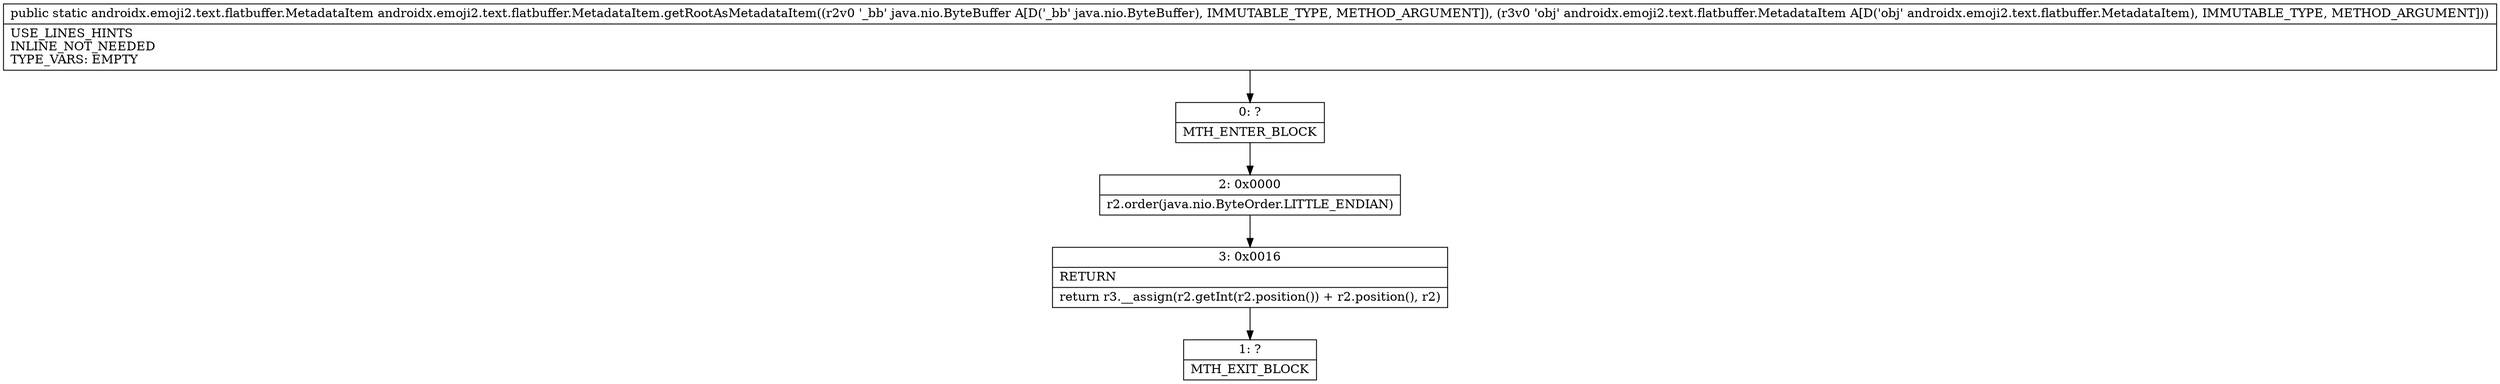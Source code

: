 digraph "CFG forandroidx.emoji2.text.flatbuffer.MetadataItem.getRootAsMetadataItem(Ljava\/nio\/ByteBuffer;Landroidx\/emoji2\/text\/flatbuffer\/MetadataItem;)Landroidx\/emoji2\/text\/flatbuffer\/MetadataItem;" {
Node_0 [shape=record,label="{0\:\ ?|MTH_ENTER_BLOCK\l}"];
Node_2 [shape=record,label="{2\:\ 0x0000|r2.order(java.nio.ByteOrder.LITTLE_ENDIAN)\l}"];
Node_3 [shape=record,label="{3\:\ 0x0016|RETURN\l|return r3.__assign(r2.getInt(r2.position()) + r2.position(), r2)\l}"];
Node_1 [shape=record,label="{1\:\ ?|MTH_EXIT_BLOCK\l}"];
MethodNode[shape=record,label="{public static androidx.emoji2.text.flatbuffer.MetadataItem androidx.emoji2.text.flatbuffer.MetadataItem.getRootAsMetadataItem((r2v0 '_bb' java.nio.ByteBuffer A[D('_bb' java.nio.ByteBuffer), IMMUTABLE_TYPE, METHOD_ARGUMENT]), (r3v0 'obj' androidx.emoji2.text.flatbuffer.MetadataItem A[D('obj' androidx.emoji2.text.flatbuffer.MetadataItem), IMMUTABLE_TYPE, METHOD_ARGUMENT]))  | USE_LINES_HINTS\lINLINE_NOT_NEEDED\lTYPE_VARS: EMPTY\l}"];
MethodNode -> Node_0;Node_0 -> Node_2;
Node_2 -> Node_3;
Node_3 -> Node_1;
}

